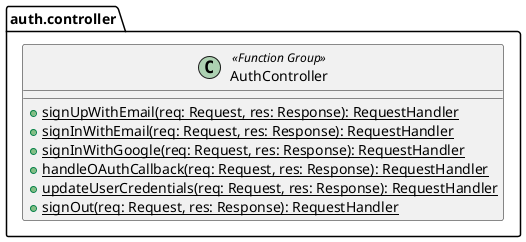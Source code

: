 @startuml

set separator none
package auth.controller {
    class AuthController <<Function Group>> {
        + {static} signUpWithEmail(req: Request, res: Response): RequestHandler
        + {static} signInWithEmail(req: Request, res: Response): RequestHandler
        + {static} signInWithGoogle(req: Request, res: Response): RequestHandler
        + {static} handleOAuthCallback(req: Request, res: Response): RequestHandler
        + {static} updateUserCredentials(req: Request, res: Response): RequestHandler
        + {static} signOut(req: Request, res: Response): RequestHandler
    }
}

@enduml